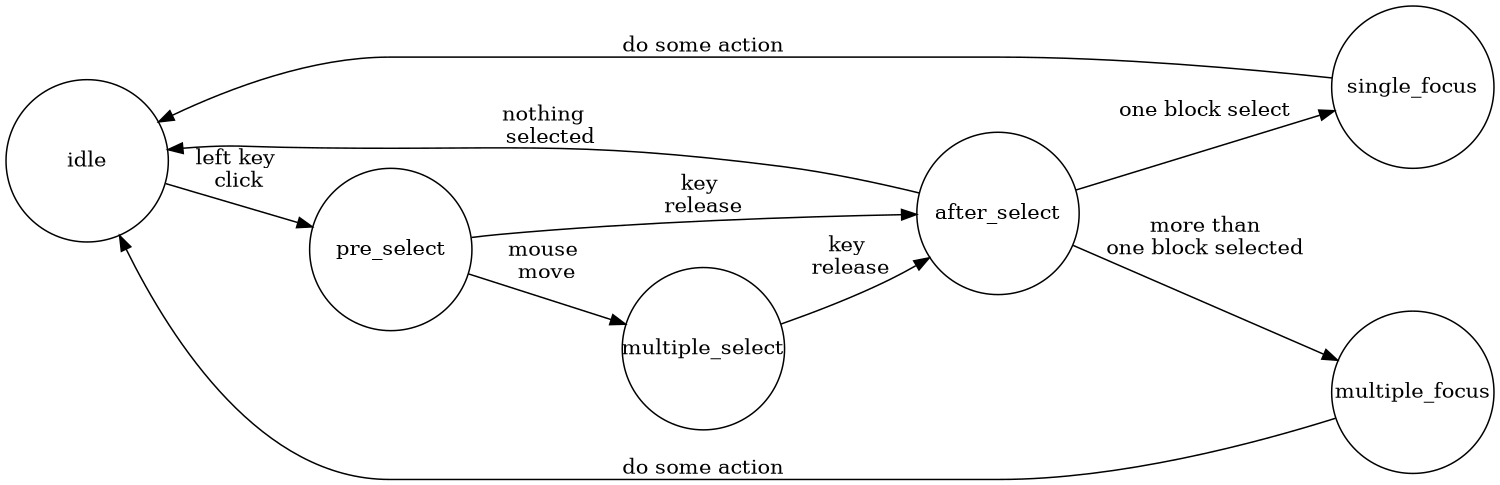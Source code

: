 digraph BlockFSM {
    rankdir=LR;
    size="10,10"

    node [shape = circle,fixedsize=true,width=1.5]; 
    idle, pre_select, multiple_select,single_focus,multiple_focus,after_select;
    idle->pre_select[label="left key \nclick"]
    pre_select->multiple_select[label="mouse \nmove"]
    pre_select->after_select[label="key \nrelease"]
    after_select->single_focus[label="one block select"]


    after_select->idle[label="nothing \n selected"]
    multiple_select->after_select[label="key \nrelease"]
    after_select->multiple_focus[label="more than\none block selected"]
    multiple_focus->idle[label="do some action"]
    single_focus->idle[label="do some action"]





}